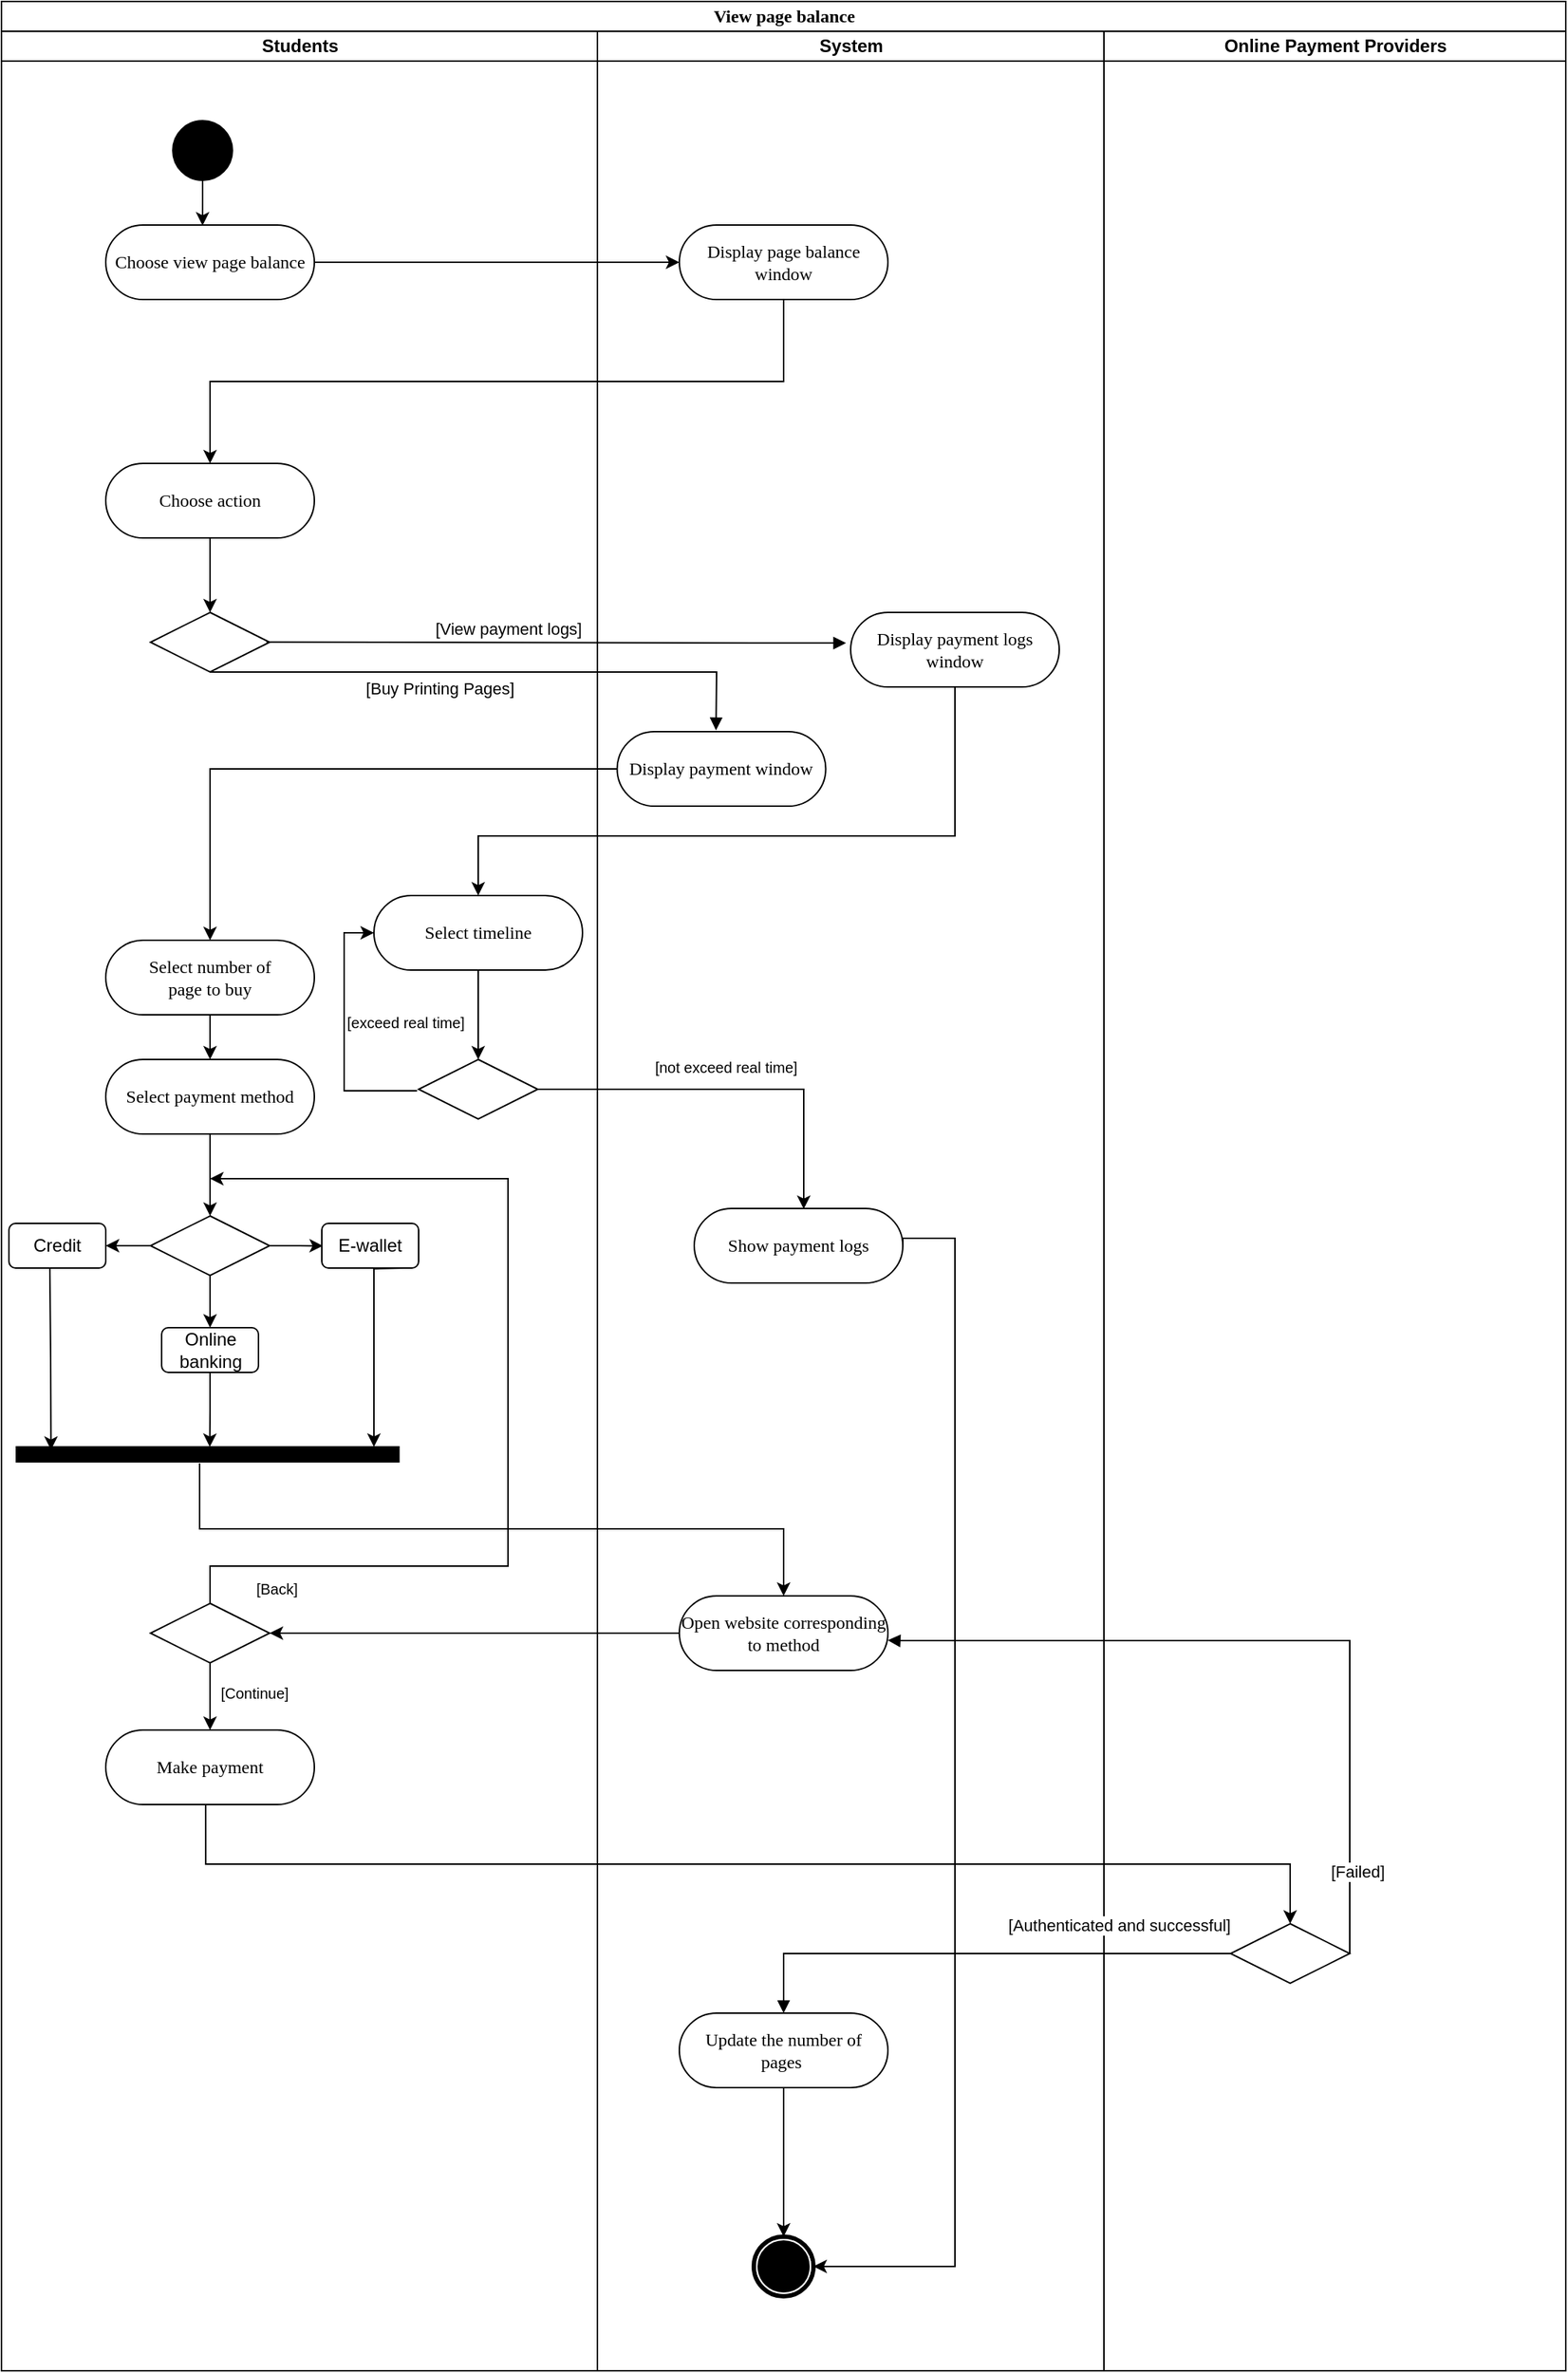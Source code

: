 <mxfile version="22.0.6" type="google">
  <diagram name="Page-1" id="0783ab3e-0a74-02c8-0abd-f7b4e66b4bec">
    <mxGraphModel grid="1" page="1" gridSize="10" guides="1" tooltips="1" connect="1" arrows="1" fold="1" pageScale="1" pageWidth="850" pageHeight="1100" background="none" math="0" shadow="0">
      <root>
        <mxCell id="0" />
        <mxCell id="1" parent="0" />
        <mxCell id="1c1d494c118603dd-1" value="View page balance" style="swimlane;html=1;childLayout=stackLayout;startSize=20;rounded=0;shadow=0;comic=0;labelBackgroundColor=none;strokeWidth=1;fontFamily=Verdana;fontSize=12;align=center;" vertex="1" parent="1">
          <mxGeometry x="-20" y="20" width="1050" height="1590" as="geometry" />
        </mxCell>
        <mxCell id="1c1d494c118603dd-2" value="Students" style="swimlane;html=1;startSize=20;" vertex="1" parent="1c1d494c118603dd-1">
          <mxGeometry y="20" width="400" height="1570" as="geometry" />
        </mxCell>
        <mxCell id="8tE4Z3diwnzdjRbXyDNR-1" value="" style="ellipse;whiteSpace=wrap;html=1;rounded=0;shadow=0;comic=0;labelBackgroundColor=none;strokeWidth=1;fillColor=#000000;fontFamily=Verdana;fontSize=12;align=center;" vertex="1" parent="1c1d494c118603dd-2">
          <mxGeometry x="115" y="60" width="40" height="40" as="geometry" />
        </mxCell>
        <mxCell id="8tE4Z3diwnzdjRbXyDNR-23" value="Choose view page balance" style="rounded=1;whiteSpace=wrap;html=1;shadow=0;comic=0;labelBackgroundColor=none;strokeWidth=1;fontFamily=Verdana;fontSize=12;align=center;arcSize=50;" vertex="1" parent="1c1d494c118603dd-2">
          <mxGeometry x="70" y="130" width="140" height="50" as="geometry" />
        </mxCell>
        <mxCell id="8tE4Z3diwnzdjRbXyDNR-45" style="edgeStyle=orthogonalEdgeStyle;rounded=0;orthogonalLoop=1;jettySize=auto;html=1;entryX=0.5;entryY=0;entryDx=0;entryDy=0;" edge="1" parent="1c1d494c118603dd-2" source="8tE4Z3diwnzdjRbXyDNR-24" target="8tE4Z3diwnzdjRbXyDNR-25">
          <mxGeometry relative="1" as="geometry" />
        </mxCell>
        <mxCell id="8tE4Z3diwnzdjRbXyDNR-24" value="Choose action" style="rounded=1;whiteSpace=wrap;html=1;shadow=0;comic=0;labelBackgroundColor=none;strokeWidth=1;fontFamily=Verdana;fontSize=12;align=center;arcSize=50;" vertex="1" parent="1c1d494c118603dd-2">
          <mxGeometry x="70" y="290" width="140" height="50" as="geometry" />
        </mxCell>
        <mxCell id="8tE4Z3diwnzdjRbXyDNR-25" value="" style="rhombus;whiteSpace=wrap;html=1;" vertex="1" parent="1c1d494c118603dd-2">
          <mxGeometry x="100" y="390" width="80" height="40" as="geometry" />
        </mxCell>
        <mxCell id="8tE4Z3diwnzdjRbXyDNR-46" style="edgeStyle=orthogonalEdgeStyle;rounded=0;orthogonalLoop=1;jettySize=auto;html=1;entryX=0.464;entryY=0.008;entryDx=0;entryDy=0;entryPerimeter=0;" edge="1" parent="1c1d494c118603dd-2" source="8tE4Z3diwnzdjRbXyDNR-1" target="8tE4Z3diwnzdjRbXyDNR-23">
          <mxGeometry relative="1" as="geometry" />
        </mxCell>
        <mxCell id="8tE4Z3diwnzdjRbXyDNR-55" style="edgeStyle=orthogonalEdgeStyle;rounded=0;orthogonalLoop=1;jettySize=auto;html=1;entryX=0.5;entryY=0;entryDx=0;entryDy=0;" edge="1" parent="1c1d494c118603dd-2" source="8tE4Z3diwnzdjRbXyDNR-53" target="8tE4Z3diwnzdjRbXyDNR-54">
          <mxGeometry relative="1" as="geometry" />
        </mxCell>
        <mxCell id="8tE4Z3diwnzdjRbXyDNR-53" value="Select number of&lt;br&gt;&amp;nbsp;page to buy&amp;nbsp;" style="rounded=1;whiteSpace=wrap;html=1;shadow=0;comic=0;labelBackgroundColor=none;strokeWidth=1;fontFamily=Verdana;fontSize=12;align=center;arcSize=50;" vertex="1" parent="1c1d494c118603dd-2">
          <mxGeometry x="70" y="610" width="140" height="50" as="geometry" />
        </mxCell>
        <mxCell id="8tE4Z3diwnzdjRbXyDNR-58" style="edgeStyle=orthogonalEdgeStyle;rounded=0;orthogonalLoop=1;jettySize=auto;html=1;entryX=0.5;entryY=0;entryDx=0;entryDy=0;" edge="1" parent="1c1d494c118603dd-2" source="8tE4Z3diwnzdjRbXyDNR-54" target="8tE4Z3diwnzdjRbXyDNR-57">
          <mxGeometry relative="1" as="geometry" />
        </mxCell>
        <mxCell id="8tE4Z3diwnzdjRbXyDNR-54" value="Select payment method&lt;br&gt;" style="rounded=1;whiteSpace=wrap;html=1;shadow=0;comic=0;labelBackgroundColor=none;strokeWidth=1;fontFamily=Verdana;fontSize=12;align=center;arcSize=50;" vertex="1" parent="1c1d494c118603dd-2">
          <mxGeometry x="70" y="690" width="140" height="50" as="geometry" />
        </mxCell>
        <mxCell id="8tE4Z3diwnzdjRbXyDNR-65" style="edgeStyle=orthogonalEdgeStyle;rounded=0;orthogonalLoop=1;jettySize=auto;html=1;entryX=1;entryY=0.5;entryDx=0;entryDy=0;" edge="1" parent="1c1d494c118603dd-2" source="8tE4Z3diwnzdjRbXyDNR-57" target="8tE4Z3diwnzdjRbXyDNR-60">
          <mxGeometry relative="1" as="geometry">
            <mxPoint x="63.765" y="814.94" as="targetPoint" />
          </mxGeometry>
        </mxCell>
        <mxCell id="8tE4Z3diwnzdjRbXyDNR-66" style="edgeStyle=orthogonalEdgeStyle;rounded=0;orthogonalLoop=1;jettySize=auto;html=1;entryX=0.5;entryY=0;entryDx=0;entryDy=0;" edge="1" parent="1c1d494c118603dd-2" source="8tE4Z3diwnzdjRbXyDNR-57" target="8tE4Z3diwnzdjRbXyDNR-61">
          <mxGeometry relative="1" as="geometry" />
        </mxCell>
        <mxCell id="8tE4Z3diwnzdjRbXyDNR-57" value="" style="rhombus;whiteSpace=wrap;html=1;" vertex="1" parent="1c1d494c118603dd-2">
          <mxGeometry x="100" y="795" width="80" height="40" as="geometry" />
        </mxCell>
        <mxCell id="8tE4Z3diwnzdjRbXyDNR-59" value="E-wallet" style="rounded=1;whiteSpace=wrap;html=1;" vertex="1" parent="1c1d494c118603dd-2">
          <mxGeometry x="215" y="800" width="65" height="30" as="geometry" />
        </mxCell>
        <mxCell id="8tE4Z3diwnzdjRbXyDNR-64" style="edgeStyle=orthogonalEdgeStyle;rounded=0;orthogonalLoop=1;jettySize=auto;html=1;entryX=0.012;entryY=0.504;entryDx=0;entryDy=0;entryPerimeter=0;" edge="1" parent="1c1d494c118603dd-2" source="8tE4Z3diwnzdjRbXyDNR-57" target="8tE4Z3diwnzdjRbXyDNR-59">
          <mxGeometry relative="1" as="geometry" />
        </mxCell>
        <mxCell id="8tE4Z3diwnzdjRbXyDNR-60" value="Credit" style="rounded=1;whiteSpace=wrap;html=1;" vertex="1" parent="1c1d494c118603dd-2">
          <mxGeometry x="5" y="800" width="65" height="30" as="geometry" />
        </mxCell>
        <mxCell id="8tE4Z3diwnzdjRbXyDNR-61" value="Online banking" style="rounded=1;whiteSpace=wrap;html=1;" vertex="1" parent="1c1d494c118603dd-2">
          <mxGeometry x="107.5" y="870" width="65" height="30" as="geometry" />
        </mxCell>
        <mxCell id="8tE4Z3diwnzdjRbXyDNR-68" value="" style="whiteSpace=wrap;html=1;rounded=0;shadow=0;comic=0;labelBackgroundColor=none;strokeWidth=1;fillColor=#000000;fontFamily=Verdana;fontSize=12;align=center;rotation=0;" vertex="1" parent="1c1d494c118603dd-2">
          <mxGeometry x="10" y="950" width="256.75" height="10" as="geometry" />
        </mxCell>
        <mxCell id="8tE4Z3diwnzdjRbXyDNR-71" style="edgeStyle=orthogonalEdgeStyle;rounded=0;orthogonalLoop=1;jettySize=auto;html=1;entryX=0.786;entryY=0;entryDx=0;entryDy=0;entryPerimeter=0;" edge="1" parent="1c1d494c118603dd-2">
          <mxGeometry relative="1" as="geometry">
            <mxPoint x="249.995" y="950" as="targetPoint" />
            <mxPoint x="269.97" y="830" as="sourcePoint" />
          </mxGeometry>
        </mxCell>
        <mxCell id="8tE4Z3diwnzdjRbXyDNR-73" style="edgeStyle=orthogonalEdgeStyle;rounded=0;orthogonalLoop=1;jettySize=auto;html=1;entryX=0.084;entryY=0.202;entryDx=0;entryDy=0;entryPerimeter=0;" edge="1" parent="1c1d494c118603dd-2">
          <mxGeometry relative="1" as="geometry">
            <mxPoint x="32.471" y="830" as="sourcePoint" />
            <mxPoint x="33.247" y="952.02" as="targetPoint" />
          </mxGeometry>
        </mxCell>
        <mxCell id="8tE4Z3diwnzdjRbXyDNR-80" style="edgeStyle=orthogonalEdgeStyle;rounded=0;orthogonalLoop=1;jettySize=auto;html=1;entryX=0.469;entryY=0.006;entryDx=0;entryDy=0;entryPerimeter=0;" edge="1" parent="1c1d494c118603dd-2" source="8tE4Z3diwnzdjRbXyDNR-61">
          <mxGeometry relative="1" as="geometry">
            <mxPoint x="139.796" y="950.06" as="targetPoint" />
          </mxGeometry>
        </mxCell>
        <mxCell id="8tE4Z3diwnzdjRbXyDNR-84" value="Make payment" style="rounded=1;whiteSpace=wrap;html=1;shadow=0;comic=0;labelBackgroundColor=none;strokeWidth=1;fontFamily=Verdana;fontSize=12;align=center;arcSize=50;" vertex="1" parent="1c1d494c118603dd-2">
          <mxGeometry x="70" y="1140" width="140" height="50" as="geometry" />
        </mxCell>
        <mxCell id="8tE4Z3diwnzdjRbXyDNR-99" style="edgeStyle=orthogonalEdgeStyle;rounded=0;orthogonalLoop=1;jettySize=auto;html=1;entryX=0.5;entryY=0;entryDx=0;entryDy=0;" edge="1" parent="1c1d494c118603dd-2" source="8tE4Z3diwnzdjRbXyDNR-96" target="8tE4Z3diwnzdjRbXyDNR-98">
          <mxGeometry relative="1" as="geometry">
            <mxPoint x="320" y="660" as="targetPoint" />
          </mxGeometry>
        </mxCell>
        <mxCell id="8tE4Z3diwnzdjRbXyDNR-96" value="Select timeline" style="rounded=1;whiteSpace=wrap;html=1;shadow=0;comic=0;labelBackgroundColor=none;strokeWidth=1;fontFamily=Verdana;fontSize=12;align=center;arcSize=50;" vertex="1" parent="1c1d494c118603dd-2">
          <mxGeometry x="250" y="580" width="140" height="50" as="geometry" />
        </mxCell>
        <mxCell id="8tE4Z3diwnzdjRbXyDNR-103" style="edgeStyle=orthogonalEdgeStyle;rounded=0;orthogonalLoop=1;jettySize=auto;html=1;entryX=0;entryY=0.5;entryDx=0;entryDy=0;exitX=-0.013;exitY=0.526;exitDx=0;exitDy=0;exitPerimeter=0;" edge="1" parent="1c1d494c118603dd-2" source="8tE4Z3diwnzdjRbXyDNR-98" target="8tE4Z3diwnzdjRbXyDNR-96">
          <mxGeometry relative="1" as="geometry" />
        </mxCell>
        <mxCell id="8tE4Z3diwnzdjRbXyDNR-98" value="" style="rhombus;whiteSpace=wrap;html=1;" vertex="1" parent="1c1d494c118603dd-2">
          <mxGeometry x="280" y="690" width="80" height="40" as="geometry" />
        </mxCell>
        <mxCell id="8tE4Z3diwnzdjRbXyDNR-104" value="&lt;font style=&quot;font-size: 10px;&quot;&gt;[exceed real time]&lt;/font&gt;" style="text;html=1;strokeColor=none;fillColor=none;align=center;verticalAlign=middle;whiteSpace=wrap;rounded=0;" vertex="1" parent="1c1d494c118603dd-2">
          <mxGeometry x="220" y="650" width="103.25" height="30" as="geometry" />
        </mxCell>
        <mxCell id="amvk9Wo_ZKP0-5ro7g5P-4" style="edgeStyle=orthogonalEdgeStyle;rounded=0;orthogonalLoop=1;jettySize=auto;html=1;" edge="1" parent="1c1d494c118603dd-2" source="amvk9Wo_ZKP0-5ro7g5P-1" target="8tE4Z3diwnzdjRbXyDNR-84">
          <mxGeometry relative="1" as="geometry" />
        </mxCell>
        <mxCell id="amvk9Wo_ZKP0-5ro7g5P-7" style="edgeStyle=orthogonalEdgeStyle;rounded=0;orthogonalLoop=1;jettySize=auto;html=1;exitX=0.5;exitY=0;exitDx=0;exitDy=0;" edge="1" parent="1c1d494c118603dd-2" source="amvk9Wo_ZKP0-5ro7g5P-1">
          <mxGeometry relative="1" as="geometry">
            <mxPoint x="140" y="770" as="targetPoint" />
            <Array as="points">
              <mxPoint x="140" y="1030" />
              <mxPoint x="340" y="1030" />
              <mxPoint x="340" y="770" />
              <mxPoint x="140" y="770" />
            </Array>
          </mxGeometry>
        </mxCell>
        <mxCell id="amvk9Wo_ZKP0-5ro7g5P-1" value="" style="rhombus;whiteSpace=wrap;html=1;" vertex="1" parent="1c1d494c118603dd-2">
          <mxGeometry x="100" y="1055" width="80" height="40" as="geometry" />
        </mxCell>
        <mxCell id="amvk9Wo_ZKP0-5ro7g5P-5" value="&lt;span style=&quot;font-size: 10px;&quot;&gt;[Continue]&lt;/span&gt;" style="text;html=1;strokeColor=none;fillColor=none;align=center;verticalAlign=middle;whiteSpace=wrap;rounded=0;" vertex="1" parent="1c1d494c118603dd-2">
          <mxGeometry x="140" y="1100" width="60" height="30" as="geometry" />
        </mxCell>
        <mxCell id="amvk9Wo_ZKP0-5ro7g5P-9" value="&lt;span style=&quot;font-size: 10px;&quot;&gt;[Back]&lt;/span&gt;" style="text;html=1;strokeColor=none;fillColor=none;align=center;verticalAlign=middle;whiteSpace=wrap;rounded=0;" vertex="1" parent="1c1d494c118603dd-2">
          <mxGeometry x="155" y="1030" width="60" height="30" as="geometry" />
        </mxCell>
        <mxCell id="1c1d494c118603dd-3" value="System" style="swimlane;html=1;startSize=20;" vertex="1" parent="1c1d494c118603dd-1">
          <mxGeometry x="400" y="20" width="340" height="1570" as="geometry" />
        </mxCell>
        <mxCell id="8tE4Z3diwnzdjRbXyDNR-35" value="Display page balance window" style="rounded=1;whiteSpace=wrap;html=1;shadow=0;comic=0;labelBackgroundColor=none;strokeWidth=1;fontFamily=Verdana;fontSize=12;align=center;arcSize=50;" vertex="1" parent="1c1d494c118603dd-3">
          <mxGeometry x="55" y="130" width="140" height="50" as="geometry" />
        </mxCell>
        <mxCell id="8tE4Z3diwnzdjRbXyDNR-37" value="Display payment logs window" style="rounded=1;whiteSpace=wrap;html=1;shadow=0;comic=0;labelBackgroundColor=none;strokeWidth=1;fontFamily=Verdana;fontSize=12;align=center;arcSize=50;" vertex="1" parent="1c1d494c118603dd-3">
          <mxGeometry x="170" y="390" width="140" height="50" as="geometry" />
        </mxCell>
        <mxCell id="8tE4Z3diwnzdjRbXyDNR-79" value="Open website corresponding to method" style="rounded=1;whiteSpace=wrap;html=1;shadow=0;comic=0;labelBackgroundColor=none;strokeWidth=1;fontFamily=Verdana;fontSize=12;align=center;arcSize=50;" vertex="1" parent="1c1d494c118603dd-3">
          <mxGeometry x="55" y="1050" width="140" height="50" as="geometry" />
        </mxCell>
        <mxCell id="8tE4Z3diwnzdjRbXyDNR-95" style="edgeStyle=orthogonalEdgeStyle;rounded=0;orthogonalLoop=1;jettySize=auto;html=1;entryX=0.5;entryY=0;entryDx=0;entryDy=0;" edge="1" parent="1c1d494c118603dd-3" source="8tE4Z3diwnzdjRbXyDNR-90" target="60571a20871a0731-5">
          <mxGeometry relative="1" as="geometry" />
        </mxCell>
        <mxCell id="8tE4Z3diwnzdjRbXyDNR-90" value="Update the number of pages&amp;nbsp;" style="rounded=1;whiteSpace=wrap;html=1;shadow=0;comic=0;labelBackgroundColor=none;strokeWidth=1;fontFamily=Verdana;fontSize=12;align=center;arcSize=50;" vertex="1" parent="1c1d494c118603dd-3">
          <mxGeometry x="55" y="1330" width="140" height="50" as="geometry" />
        </mxCell>
        <mxCell id="60571a20871a0731-5" value="" style="shape=mxgraph.bpmn.shape;html=1;verticalLabelPosition=bottom;labelBackgroundColor=#ffffff;verticalAlign=top;perimeter=ellipsePerimeter;outline=end;symbol=terminate;rounded=0;shadow=0;comic=0;strokeWidth=1;fontFamily=Verdana;fontSize=12;align=center;" vertex="1" parent="1c1d494c118603dd-3">
          <mxGeometry x="105" y="1480" width="40" height="40" as="geometry" />
        </mxCell>
        <mxCell id="8tE4Z3diwnzdjRbXyDNR-100" value="Show payment logs" style="rounded=1;whiteSpace=wrap;html=1;shadow=0;comic=0;labelBackgroundColor=none;strokeWidth=1;fontFamily=Verdana;fontSize=12;align=center;arcSize=50;" vertex="1" parent="1c1d494c118603dd-3">
          <mxGeometry x="65" y="790" width="140" height="50" as="geometry" />
        </mxCell>
        <mxCell id="8tE4Z3diwnzdjRbXyDNR-106" value="&lt;font style=&quot;font-size: 10px;&quot;&gt;[not exceed real time]&lt;/font&gt;" style="text;html=1;strokeColor=none;fillColor=none;align=center;verticalAlign=middle;whiteSpace=wrap;rounded=0;" vertex="1" parent="1c1d494c118603dd-3">
          <mxGeometry x="20" y="680" width="133.25" height="30" as="geometry" />
        </mxCell>
        <mxCell id="amvk9Wo_ZKP0-5ro7g5P-10" style="edgeStyle=orthogonalEdgeStyle;rounded=0;orthogonalLoop=1;jettySize=auto;html=1;exitX=1;exitY=0.5;exitDx=0;exitDy=0;entryX=1;entryY=0.5;entryDx=0;entryDy=0;" edge="1" parent="1c1d494c118603dd-3" source="8tE4Z3diwnzdjRbXyDNR-100" target="60571a20871a0731-5">
          <mxGeometry relative="1" as="geometry">
            <mxPoint x="390" y="770" as="sourcePoint" />
            <mxPoint x="530" y="1530" as="targetPoint" />
            <Array as="points">
              <mxPoint x="205" y="810" />
              <mxPoint x="240" y="810" />
              <mxPoint x="240" y="1500" />
            </Array>
          </mxGeometry>
        </mxCell>
        <mxCell id="8tE4Z3diwnzdjRbXyDNR-47" value="Display payment window" style="rounded=1;whiteSpace=wrap;html=1;shadow=0;comic=0;labelBackgroundColor=none;strokeWidth=1;fontFamily=Verdana;fontSize=12;align=center;arcSize=50;" vertex="1" parent="1c1d494c118603dd-3">
          <mxGeometry x="13.25" y="470" width="140" height="50" as="geometry" />
        </mxCell>
        <mxCell id="1c1d494c118603dd-4" value="Online Payment Providers" style="swimlane;html=1;startSize=20;" vertex="1" parent="1c1d494c118603dd-1">
          <mxGeometry x="740" y="20" width="310" height="1570" as="geometry" />
        </mxCell>
        <mxCell id="8tE4Z3diwnzdjRbXyDNR-88" value="" style="rhombus;whiteSpace=wrap;html=1;" vertex="1" parent="1c1d494c118603dd-4">
          <mxGeometry x="85" y="1270" width="80" height="40" as="geometry" />
        </mxCell>
        <mxCell id="8tE4Z3diwnzdjRbXyDNR-34" style="edgeStyle=orthogonalEdgeStyle;rounded=0;orthogonalLoop=1;jettySize=auto;html=1;entryX=0;entryY=0.5;entryDx=0;entryDy=0;exitX=1;exitY=0.5;exitDx=0;exitDy=0;" edge="1" parent="1c1d494c118603dd-1" source="8tE4Z3diwnzdjRbXyDNR-23" target="8tE4Z3diwnzdjRbXyDNR-35">
          <mxGeometry relative="1" as="geometry">
            <mxPoint x="240" y="284.11" as="sourcePoint" />
            <mxPoint x="374.44" y="289.51" as="targetPoint" />
          </mxGeometry>
        </mxCell>
        <mxCell id="8tE4Z3diwnzdjRbXyDNR-43" style="edgeStyle=orthogonalEdgeStyle;rounded=0;orthogonalLoop=1;jettySize=auto;html=1;entryX=0.5;entryY=0;entryDx=0;entryDy=0;exitX=0.5;exitY=1;exitDx=0;exitDy=0;" edge="1" parent="1c1d494c118603dd-1" source="8tE4Z3diwnzdjRbXyDNR-35" target="8tE4Z3diwnzdjRbXyDNR-24">
          <mxGeometry relative="1" as="geometry">
            <mxPoint x="209.16" y="270.75" as="targetPoint" />
            <mxPoint x="380" y="260" as="sourcePoint" />
          </mxGeometry>
        </mxCell>
        <mxCell id="8tE4Z3diwnzdjRbXyDNR-83" style="edgeStyle=orthogonalEdgeStyle;rounded=0;orthogonalLoop=1;jettySize=auto;html=1;entryX=0.5;entryY=0;entryDx=0;entryDy=0;exitX=0.479;exitY=1.095;exitDx=0;exitDy=0;exitPerimeter=0;" edge="1" parent="1c1d494c118603dd-1" source="8tE4Z3diwnzdjRbXyDNR-68" target="8tE4Z3diwnzdjRbXyDNR-79">
          <mxGeometry relative="1" as="geometry" />
        </mxCell>
        <mxCell id="8tE4Z3diwnzdjRbXyDNR-87" style="edgeStyle=orthogonalEdgeStyle;rounded=0;orthogonalLoop=1;jettySize=auto;html=1;entryX=0.5;entryY=0;entryDx=0;entryDy=0;exitX=0.479;exitY=1.003;exitDx=0;exitDy=0;exitPerimeter=0;" edge="1" parent="1c1d494c118603dd-1" source="8tE4Z3diwnzdjRbXyDNR-84" target="8tE4Z3diwnzdjRbXyDNR-88">
          <mxGeometry relative="1" as="geometry">
            <mxPoint x="150" y="1250" as="sourcePoint" />
            <mxPoint x="760" y="1400" as="targetPoint" />
          </mxGeometry>
        </mxCell>
        <mxCell id="8tE4Z3diwnzdjRbXyDNR-93" value="[Authenticated and successful]" style="html=1;verticalAlign=bottom;endArrow=block;curved=0;rounded=0;entryX=0.5;entryY=0;entryDx=0;entryDy=0;exitX=0;exitY=0.5;exitDx=0;exitDy=0;" edge="1" parent="1c1d494c118603dd-1" source="8tE4Z3diwnzdjRbXyDNR-88" target="8tE4Z3diwnzdjRbXyDNR-90">
          <mxGeometry x="-0.559" y="-10" width="80" relative="1" as="geometry">
            <mxPoint x="390" y="1300" as="sourcePoint" />
            <mxPoint x="470" y="1300" as="targetPoint" />
            <Array as="points">
              <mxPoint x="525" y="1310" />
            </Array>
            <mxPoint as="offset" />
          </mxGeometry>
        </mxCell>
        <mxCell id="8tE4Z3diwnzdjRbXyDNR-105" style="edgeStyle=orthogonalEdgeStyle;rounded=0;orthogonalLoop=1;jettySize=auto;html=1;entryX=0.525;entryY=0.007;entryDx=0;entryDy=0;entryPerimeter=0;" edge="1" parent="1c1d494c118603dd-1" source="8tE4Z3diwnzdjRbXyDNR-98" target="8tE4Z3diwnzdjRbXyDNR-100">
          <mxGeometry relative="1" as="geometry" />
        </mxCell>
        <mxCell id="amvk9Wo_ZKP0-5ro7g5P-3" style="edgeStyle=orthogonalEdgeStyle;rounded=0;orthogonalLoop=1;jettySize=auto;html=1;entryX=1;entryY=0.5;entryDx=0;entryDy=0;" edge="1" parent="1c1d494c118603dd-1" source="8tE4Z3diwnzdjRbXyDNR-79" target="amvk9Wo_ZKP0-5ro7g5P-1">
          <mxGeometry relative="1" as="geometry" />
        </mxCell>
        <mxCell id="8tE4Z3diwnzdjRbXyDNR-94" value="[Failed]" style="html=1;verticalAlign=bottom;endArrow=block;curved=0;rounded=0;exitX=1;exitY=0.5;exitDx=0;exitDy=0;entryX=0.999;entryY=0.595;entryDx=0;entryDy=0;entryPerimeter=0;" edge="1" parent="1c1d494c118603dd-1" source="8tE4Z3diwnzdjRbXyDNR-88" target="8tE4Z3diwnzdjRbXyDNR-79">
          <mxGeometry x="-0.821" y="-5" width="80" relative="1" as="geometry">
            <mxPoint x="1285" y="1225" as="sourcePoint" />
            <mxPoint x="640" y="1100" as="targetPoint" />
            <Array as="points">
              <mxPoint x="905" y="1100" />
              <mxPoint x="600" y="1100" />
            </Array>
            <mxPoint as="offset" />
          </mxGeometry>
        </mxCell>
        <mxCell id="8tE4Z3diwnzdjRbXyDNR-51" style="edgeStyle=orthogonalEdgeStyle;rounded=0;orthogonalLoop=1;jettySize=auto;html=1;entryX=0.5;entryY=0;entryDx=0;entryDy=0;" edge="1" parent="1c1d494c118603dd-1" source="8tE4Z3diwnzdjRbXyDNR-47" target="8tE4Z3diwnzdjRbXyDNR-53">
          <mxGeometry relative="1" as="geometry">
            <mxPoint x="140" y="630.0" as="targetPoint" />
          </mxGeometry>
        </mxCell>
        <mxCell id="8tE4Z3diwnzdjRbXyDNR-31" value="[Buy Printing Pages]" style="html=1;verticalAlign=bottom;endArrow=block;curved=0;rounded=0;exitX=0.5;exitY=1;exitDx=0;exitDy=0;entryX=0.474;entryY=-0.018;entryDx=0;entryDy=0;entryPerimeter=0;" edge="1" parent="1c1d494c118603dd-1" source="8tE4Z3diwnzdjRbXyDNR-25" target="8tE4Z3diwnzdjRbXyDNR-47">
          <mxGeometry x="-0.187" y="-20" width="80" relative="1" as="geometry">
            <mxPoint x="139.86" y="480" as="sourcePoint" />
            <mxPoint x="139.86" y="530" as="targetPoint" />
            <mxPoint as="offset" />
            <Array as="points">
              <mxPoint x="480" y="450" />
            </Array>
          </mxGeometry>
        </mxCell>
        <mxCell id="8tE4Z3diwnzdjRbXyDNR-30" value="[View payment logs]" style="html=1;verticalAlign=bottom;endArrow=block;curved=0;rounded=0;exitX=0.973;exitY=0.498;exitDx=0;exitDy=0;exitPerimeter=0;entryX=-0.022;entryY=0.411;entryDx=0;entryDy=0;entryPerimeter=0;" edge="1" parent="1c1d494c118603dd-1" source="8tE4Z3diwnzdjRbXyDNR-25" target="8tE4Z3diwnzdjRbXyDNR-37">
          <mxGeometry x="-0.166" width="80" relative="1" as="geometry">
            <mxPoint x="320" y="450" as="sourcePoint" />
            <mxPoint x="465" y="449.83" as="targetPoint" />
            <Array as="points" />
            <mxPoint as="offset" />
          </mxGeometry>
        </mxCell>
        <mxCell id="qLJtvF2VI_o_EPmk6JIc-2" style="edgeStyle=orthogonalEdgeStyle;rounded=0;orthogonalLoop=1;jettySize=auto;html=1;entryX=0.5;entryY=0;entryDx=0;entryDy=0;exitX=0.5;exitY=1;exitDx=0;exitDy=0;" edge="1" parent="1c1d494c118603dd-1" source="8tE4Z3diwnzdjRbXyDNR-37" target="8tE4Z3diwnzdjRbXyDNR-96">
          <mxGeometry relative="1" as="geometry">
            <mxPoint x="445" y="675" as="targetPoint" />
            <mxPoint x="718" y="560" as="sourcePoint" />
            <Array as="points">
              <mxPoint x="640" y="560" />
              <mxPoint x="320" y="560" />
            </Array>
          </mxGeometry>
        </mxCell>
      </root>
    </mxGraphModel>
  </diagram>
</mxfile>
